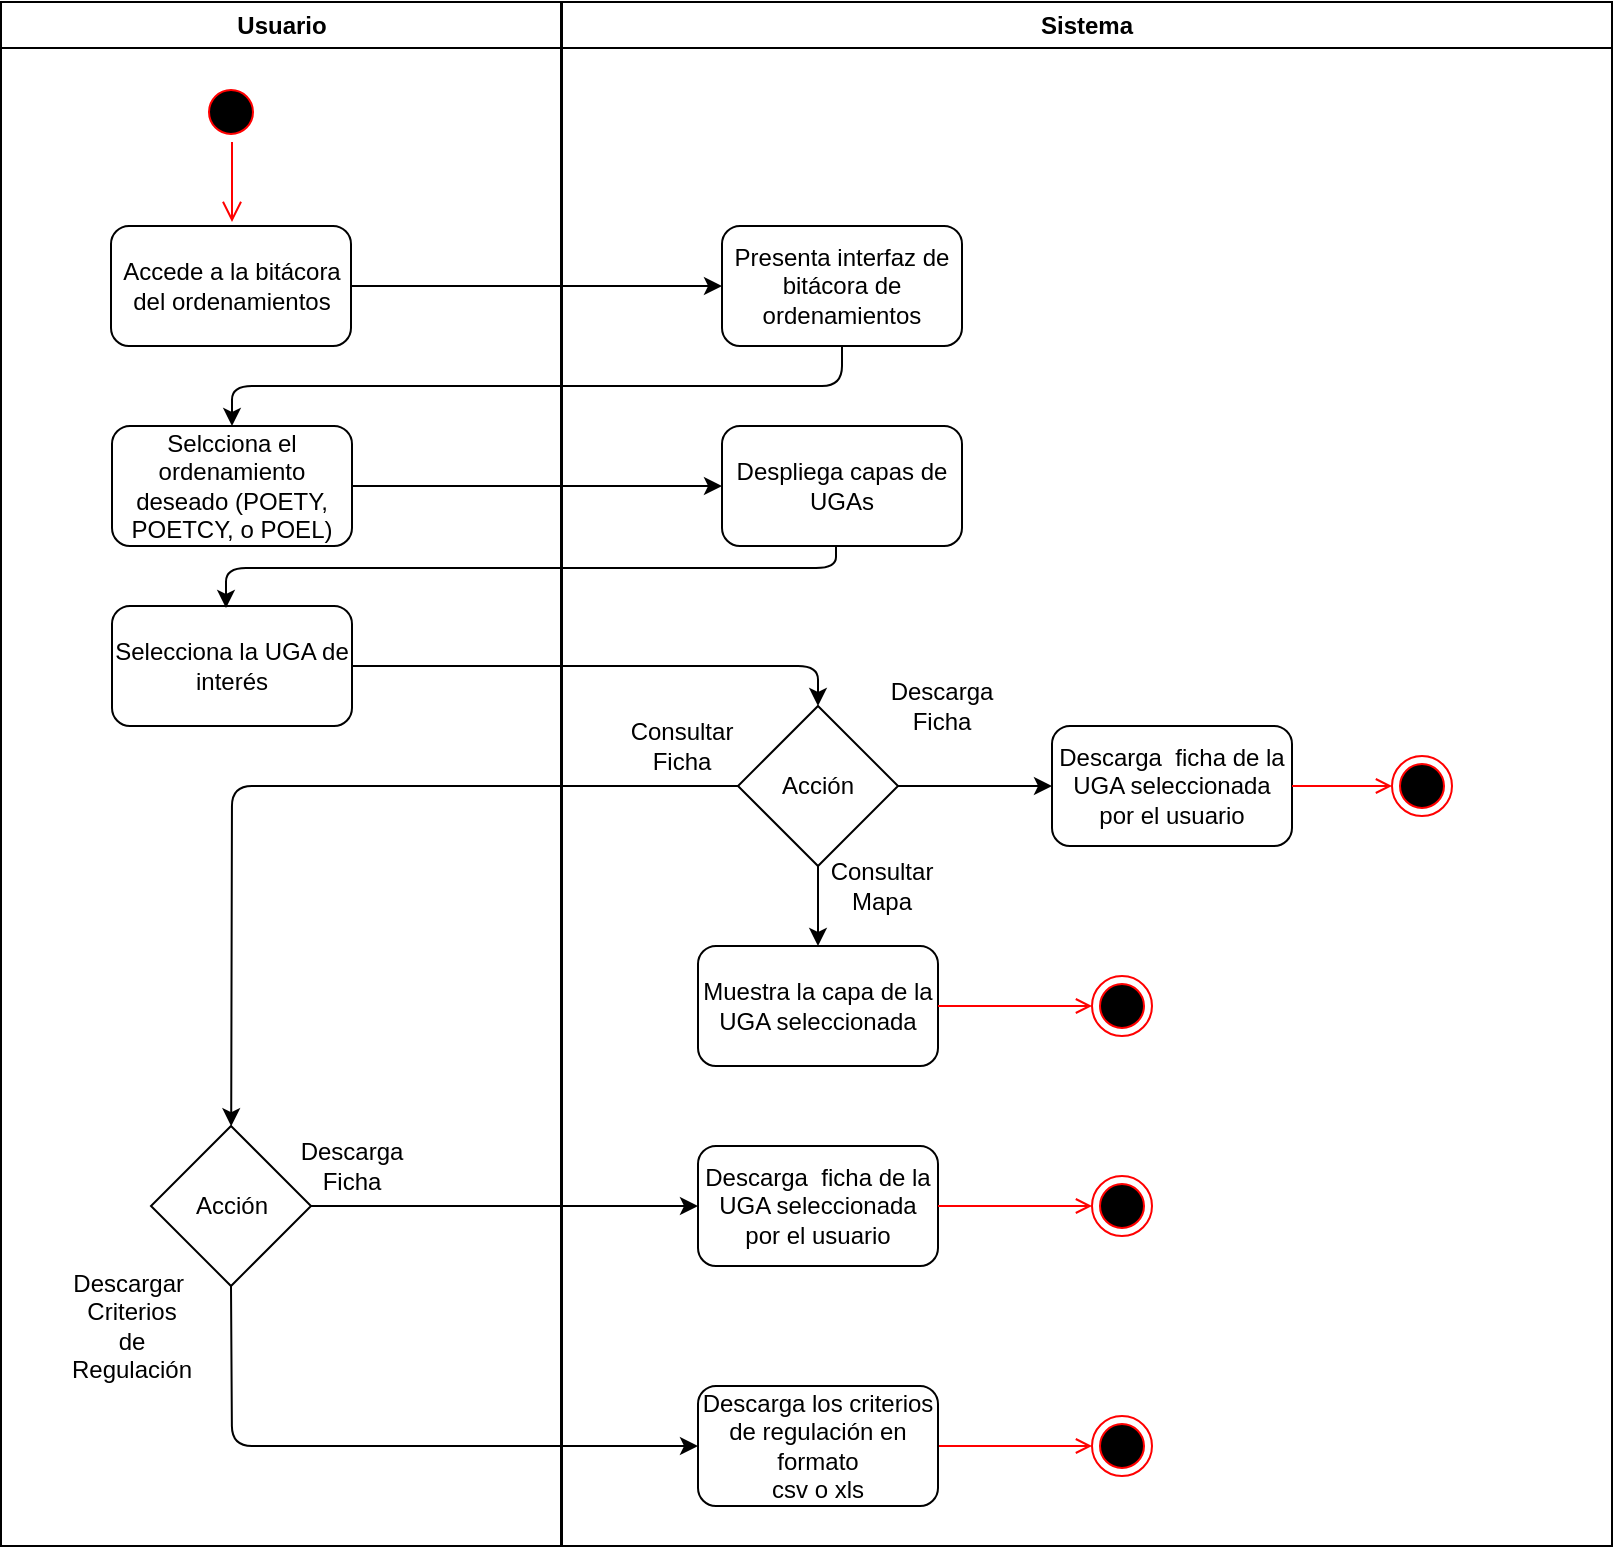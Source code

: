 <mxfile version="13.2.4" type="device"><diagram name="Page-1" id="e7e014a7-5840-1c2e-5031-d8a46d1fe8dd"><mxGraphModel dx="1422" dy="825" grid="1" gridSize="10" guides="1" tooltips="1" connect="1" arrows="1" fold="1" page="1" pageScale="1" pageWidth="1169" pageHeight="826" background="#ffffff" math="0" shadow="0"><root><mxCell id="0"/><mxCell id="1" parent="0"/><mxCell id="2" value="Usuario" style="swimlane;whiteSpace=wrap;startSize=23;" parent="1" vertex="1"><mxGeometry x="164.5" y="128" width="280" height="772" as="geometry"/></mxCell><mxCell id="5" value="" style="ellipse;shape=startState;fillColor=#000000;strokeColor=#ff0000;" parent="2" vertex="1"><mxGeometry x="100" y="40" width="30" height="30" as="geometry"/></mxCell><mxCell id="6" value="" style="edgeStyle=elbowEdgeStyle;elbow=horizontal;verticalAlign=bottom;endArrow=open;endSize=8;strokeColor=#FF0000;endFill=1;rounded=0" parent="2" source="5" edge="1"><mxGeometry x="100" y="40" as="geometry"><mxPoint x="115.5" y="110" as="targetPoint"/></mxGeometry></mxCell><mxCell id="9TIbMEuLsYOuApVcvHTK-41" value="Accede a la bitácora del ordenamientos" style="rounded=1;whiteSpace=wrap;html=1;" vertex="1" parent="2"><mxGeometry x="55" y="112" width="120" height="60" as="geometry"/></mxCell><mxCell id="9TIbMEuLsYOuApVcvHTK-44" value="&lt;div&gt;Selcciona el ordenamiento deseado (POETY,&lt;/div&gt;&lt;div&gt;POETCY, o POEL)&lt;/div&gt;" style="rounded=1;whiteSpace=wrap;html=1;" vertex="1" parent="2"><mxGeometry x="55.5" y="212" width="120" height="60" as="geometry"/></mxCell><mxCell id="9TIbMEuLsYOuApVcvHTK-48" value="Selecciona la UGA de interés" style="rounded=1;whiteSpace=wrap;html=1;" vertex="1" parent="2"><mxGeometry x="55.5" y="302" width="120" height="60" as="geometry"/></mxCell><mxCell id="9TIbMEuLsYOuApVcvHTK-59" value="Acción" style="rhombus;whiteSpace=wrap;html=1;" vertex="1" parent="2"><mxGeometry x="75" y="562" width="80" height="80" as="geometry"/></mxCell><mxCell id="9TIbMEuLsYOuApVcvHTK-73" value="Descargar&amp;nbsp;&lt;br&gt;Criterios de Regulación" style="text;html=1;strokeColor=none;fillColor=none;align=center;verticalAlign=middle;whiteSpace=wrap;rounded=0;" vertex="1" parent="2"><mxGeometry x="45.5" y="652" width="40" height="20" as="geometry"/></mxCell><mxCell id="4" value="Sistema" style="swimlane;whiteSpace=wrap" parent="1" vertex="1"><mxGeometry x="445" y="128" width="525" height="772" as="geometry"/></mxCell><mxCell id="38" value="" style="ellipse;shape=endState;fillColor=#000000;strokeColor=#ff0000" parent="4" vertex="1"><mxGeometry x="265" y="707" width="30" height="30" as="geometry"/></mxCell><mxCell id="39" value="" style="endArrow=open;strokeColor=#FF0000;endFill=1;rounded=0;exitX=1;exitY=0.5;exitDx=0;exitDy=0;" parent="4" source="9TIbMEuLsYOuApVcvHTK-76" target="38" edge="1"><mxGeometry relative="1" as="geometry"><mxPoint x="295" y="792" as="sourcePoint"/></mxGeometry></mxCell><mxCell id="9TIbMEuLsYOuApVcvHTK-42" value="Presenta interfaz de bitácora de ordenamientos" style="rounded=1;whiteSpace=wrap;html=1;" vertex="1" parent="4"><mxGeometry x="80" y="112" width="120" height="60" as="geometry"/></mxCell><mxCell id="9TIbMEuLsYOuApVcvHTK-46" value="Despliega capas de UGAs" style="rounded=1;whiteSpace=wrap;html=1;" vertex="1" parent="4"><mxGeometry x="80" y="212" width="120" height="60" as="geometry"/></mxCell><mxCell id="9TIbMEuLsYOuApVcvHTK-49" value="" style="endArrow=classic;html=1;entryX=0.5;entryY=0;entryDx=0;entryDy=0;" edge="1" parent="4"><mxGeometry width="50" height="50" relative="1" as="geometry"><mxPoint x="137" y="272" as="sourcePoint"/><mxPoint x="-168" y="303" as="targetPoint"/><Array as="points"><mxPoint x="137" y="283"/><mxPoint x="97" y="283"/><mxPoint x="-168" y="283"/></Array></mxGeometry></mxCell><mxCell id="9TIbMEuLsYOuApVcvHTK-51" value="Acción" style="rhombus;whiteSpace=wrap;html=1;" vertex="1" parent="4"><mxGeometry x="88" y="352" width="80" height="80" as="geometry"/></mxCell><mxCell id="9TIbMEuLsYOuApVcvHTK-52" value="Descarga&amp;nbsp; ficha de la UGA seleccionada por el usuario" style="rounded=1;whiteSpace=wrap;html=1;" vertex="1" parent="4"><mxGeometry x="245" y="362" width="120" height="60" as="geometry"/></mxCell><mxCell id="9TIbMEuLsYOuApVcvHTK-53" value="Descarga Ficha" style="text;html=1;strokeColor=none;fillColor=none;align=center;verticalAlign=middle;whiteSpace=wrap;rounded=0;" vertex="1" parent="4"><mxGeometry x="160" y="342" width="60" height="20" as="geometry"/></mxCell><mxCell id="9TIbMEuLsYOuApVcvHTK-54" value="" style="endArrow=classic;html=1;entryX=0;entryY=0.5;entryDx=0;entryDy=0;" edge="1" parent="4" source="9TIbMEuLsYOuApVcvHTK-51" target="9TIbMEuLsYOuApVcvHTK-52"><mxGeometry width="50" height="50" relative="1" as="geometry"><mxPoint x="145" y="322" as="sourcePoint"/><mxPoint x="195" y="272" as="targetPoint"/></mxGeometry></mxCell><mxCell id="9TIbMEuLsYOuApVcvHTK-57" value="Consultar Mapa&lt;br&gt;" style="text;html=1;strokeColor=none;fillColor=none;align=center;verticalAlign=middle;whiteSpace=wrap;rounded=0;" vertex="1" parent="4"><mxGeometry x="140" y="432" width="40" height="20" as="geometry"/></mxCell><mxCell id="9TIbMEuLsYOuApVcvHTK-58" value="Muestra la capa de la UGA seleccionada" style="rounded=1;whiteSpace=wrap;html=1;" vertex="1" parent="4"><mxGeometry x="68" y="472" width="120" height="60" as="geometry"/></mxCell><mxCell id="9TIbMEuLsYOuApVcvHTK-61" value="" style="ellipse;shape=endState;fillColor=#000000;strokeColor=#ff0000" vertex="1" parent="4"><mxGeometry x="415" y="377" width="30" height="30" as="geometry"/></mxCell><mxCell id="9TIbMEuLsYOuApVcvHTK-62" value="" style="endArrow=open;strokeColor=#FF0000;endFill=1;rounded=0;entryX=0;entryY=0.5;entryDx=0;entryDy=0;exitX=1;exitY=0.5;exitDx=0;exitDy=0;" edge="1" parent="4" source="9TIbMEuLsYOuApVcvHTK-52" target="9TIbMEuLsYOuApVcvHTK-61"><mxGeometry relative="1" as="geometry"><mxPoint x="135" y="652" as="sourcePoint"/><mxPoint x="135" y="692" as="targetPoint"/></mxGeometry></mxCell><mxCell id="9TIbMEuLsYOuApVcvHTK-63" value="" style="ellipse;shape=endState;fillColor=#000000;strokeColor=#ff0000" vertex="1" parent="4"><mxGeometry x="265" y="487" width="30" height="30" as="geometry"/></mxCell><mxCell id="9TIbMEuLsYOuApVcvHTK-64" value="" style="endArrow=open;strokeColor=#FF0000;endFill=1;rounded=0;entryX=0;entryY=0.5;entryDx=0;entryDy=0;exitX=1;exitY=0.5;exitDx=0;exitDy=0;" edge="1" parent="4" source="9TIbMEuLsYOuApVcvHTK-58" target="9TIbMEuLsYOuApVcvHTK-63"><mxGeometry relative="1" as="geometry"><mxPoint x="135" y="652" as="sourcePoint"/><mxPoint x="135" y="692" as="targetPoint"/></mxGeometry></mxCell><mxCell id="9TIbMEuLsYOuApVcvHTK-67" value="Consultar&lt;br&gt;Ficha" style="text;html=1;strokeColor=none;fillColor=none;align=center;verticalAlign=middle;whiteSpace=wrap;rounded=0;" vertex="1" parent="4"><mxGeometry x="40" y="362" width="40" height="20" as="geometry"/></mxCell><mxCell id="9TIbMEuLsYOuApVcvHTK-68" value="Descarga&amp;nbsp; ficha de la UGA seleccionada por el usuario" style="rounded=1;whiteSpace=wrap;html=1;" vertex="1" parent="4"><mxGeometry x="68" y="572" width="120" height="60" as="geometry"/></mxCell><mxCell id="9TIbMEuLsYOuApVcvHTK-70" value="" style="endArrow=open;strokeColor=#FF0000;endFill=1;rounded=0;entryX=0;entryY=0.5;entryDx=0;entryDy=0;exitX=1;exitY=0.5;exitDx=0;exitDy=0;" edge="1" source="9TIbMEuLsYOuApVcvHTK-68" target="9TIbMEuLsYOuApVcvHTK-71" parent="4"><mxGeometry relative="1" as="geometry"><mxPoint x="-491.5" y="734" as="sourcePoint"/><mxPoint x="-491.5" y="774" as="targetPoint"/></mxGeometry></mxCell><mxCell id="9TIbMEuLsYOuApVcvHTK-71" value="" style="ellipse;shape=endState;fillColor=#000000;strokeColor=#ff0000" vertex="1" parent="4"><mxGeometry x="265" y="587" width="30" height="30" as="geometry"/></mxCell><mxCell id="9TIbMEuLsYOuApVcvHTK-76" value="&lt;div&gt;Descarga los criterios de regulación en formato&lt;/div&gt;&lt;div&gt;csv o xls&lt;/div&gt;" style="rounded=1;whiteSpace=wrap;html=1;" vertex="1" parent="4"><mxGeometry x="68" y="692" width="120" height="60" as="geometry"/></mxCell><mxCell id="9TIbMEuLsYOuApVcvHTK-43" value="" style="endArrow=classic;html=1;exitX=1;exitY=0.5;exitDx=0;exitDy=0;entryX=0;entryY=0.5;entryDx=0;entryDy=0;" edge="1" parent="1" source="9TIbMEuLsYOuApVcvHTK-41" target="9TIbMEuLsYOuApVcvHTK-42"><mxGeometry width="50" height="50" relative="1" as="geometry"><mxPoint x="560" y="450" as="sourcePoint"/><mxPoint x="610" y="400" as="targetPoint"/></mxGeometry></mxCell><mxCell id="9TIbMEuLsYOuApVcvHTK-45" value="" style="endArrow=classic;html=1;exitX=0.5;exitY=1;exitDx=0;exitDy=0;entryX=0.5;entryY=0;entryDx=0;entryDy=0;" edge="1" parent="1" source="9TIbMEuLsYOuApVcvHTK-42" target="9TIbMEuLsYOuApVcvHTK-44"><mxGeometry width="50" height="50" relative="1" as="geometry"><mxPoint x="590" y="290" as="sourcePoint"/><mxPoint x="-10" y="320" as="targetPoint"/><Array as="points"><mxPoint x="585" y="320"/><mxPoint x="280" y="320"/></Array></mxGeometry></mxCell><mxCell id="9TIbMEuLsYOuApVcvHTK-47" value="" style="endArrow=classic;html=1;exitX=1;exitY=0.5;exitDx=0;exitDy=0;" edge="1" parent="1" source="9TIbMEuLsYOuApVcvHTK-44" target="9TIbMEuLsYOuApVcvHTK-46"><mxGeometry width="50" height="50" relative="1" as="geometry"><mxPoint x="560" y="450" as="sourcePoint"/><mxPoint x="610" y="400" as="targetPoint"/></mxGeometry></mxCell><mxCell id="9TIbMEuLsYOuApVcvHTK-50" value="" style="endArrow=classic;html=1;exitX=1;exitY=0.5;exitDx=0;exitDy=0;entryX=0.5;entryY=0;entryDx=0;entryDy=0;" edge="1" parent="1" source="9TIbMEuLsYOuApVcvHTK-48" target="9TIbMEuLsYOuApVcvHTK-51"><mxGeometry width="50" height="50" relative="1" as="geometry"><mxPoint x="360" y="490" as="sourcePoint"/><mxPoint x="790" y="460" as="targetPoint"/><Array as="points"><mxPoint x="573" y="460"/></Array></mxGeometry></mxCell><mxCell id="9TIbMEuLsYOuApVcvHTK-56" value="" style="endArrow=classic;html=1;exitX=0.5;exitY=1;exitDx=0;exitDy=0;" edge="1" parent="1" source="9TIbMEuLsYOuApVcvHTK-51"><mxGeometry width="50" height="50" relative="1" as="geometry"><mxPoint x="590" y="500" as="sourcePoint"/><mxPoint x="573" y="600" as="targetPoint"/></mxGeometry></mxCell><mxCell id="9TIbMEuLsYOuApVcvHTK-65" value="" style="endArrow=classic;html=1;exitX=0;exitY=0.5;exitDx=0;exitDy=0;" edge="1" parent="1" source="9TIbMEuLsYOuApVcvHTK-51" target="9TIbMEuLsYOuApVcvHTK-59"><mxGeometry width="50" height="50" relative="1" as="geometry"><mxPoint x="590" y="500" as="sourcePoint"/><mxPoint x="30" y="520" as="targetPoint"/><Array as="points"><mxPoint x="280" y="520"/></Array></mxGeometry></mxCell><mxCell id="9TIbMEuLsYOuApVcvHTK-69" value="" style="endArrow=classic;html=1;entryX=0;entryY=0.5;entryDx=0;entryDy=0;" edge="1" target="9TIbMEuLsYOuApVcvHTK-68" parent="1" source="9TIbMEuLsYOuApVcvHTK-59"><mxGeometry width="50" height="50" relative="1" as="geometry"><mxPoint x="431.5" y="730" as="sourcePoint"/><mxPoint x="13.5" y="482" as="targetPoint"/></mxGeometry></mxCell><mxCell id="9TIbMEuLsYOuApVcvHTK-72" value="Descarga Ficha" style="text;html=1;strokeColor=none;fillColor=none;align=center;verticalAlign=middle;whiteSpace=wrap;rounded=0;" vertex="1" parent="1"><mxGeometry x="310" y="700" width="60" height="20" as="geometry"/></mxCell><mxCell id="9TIbMEuLsYOuApVcvHTK-75" value="" style="endArrow=classic;html=1;exitX=0.5;exitY=1;exitDx=0;exitDy=0;entryX=0;entryY=0.5;entryDx=0;entryDy=0;" edge="1" parent="1" source="9TIbMEuLsYOuApVcvHTK-59" target="9TIbMEuLsYOuApVcvHTK-76"><mxGeometry width="50" height="50" relative="1" as="geometry"><mxPoint x="590" y="860" as="sourcePoint"/><mxPoint x="280" y="940" as="targetPoint"/><Array as="points"><mxPoint x="280" y="850"/></Array></mxGeometry></mxCell></root></mxGraphModel></diagram></mxfile>